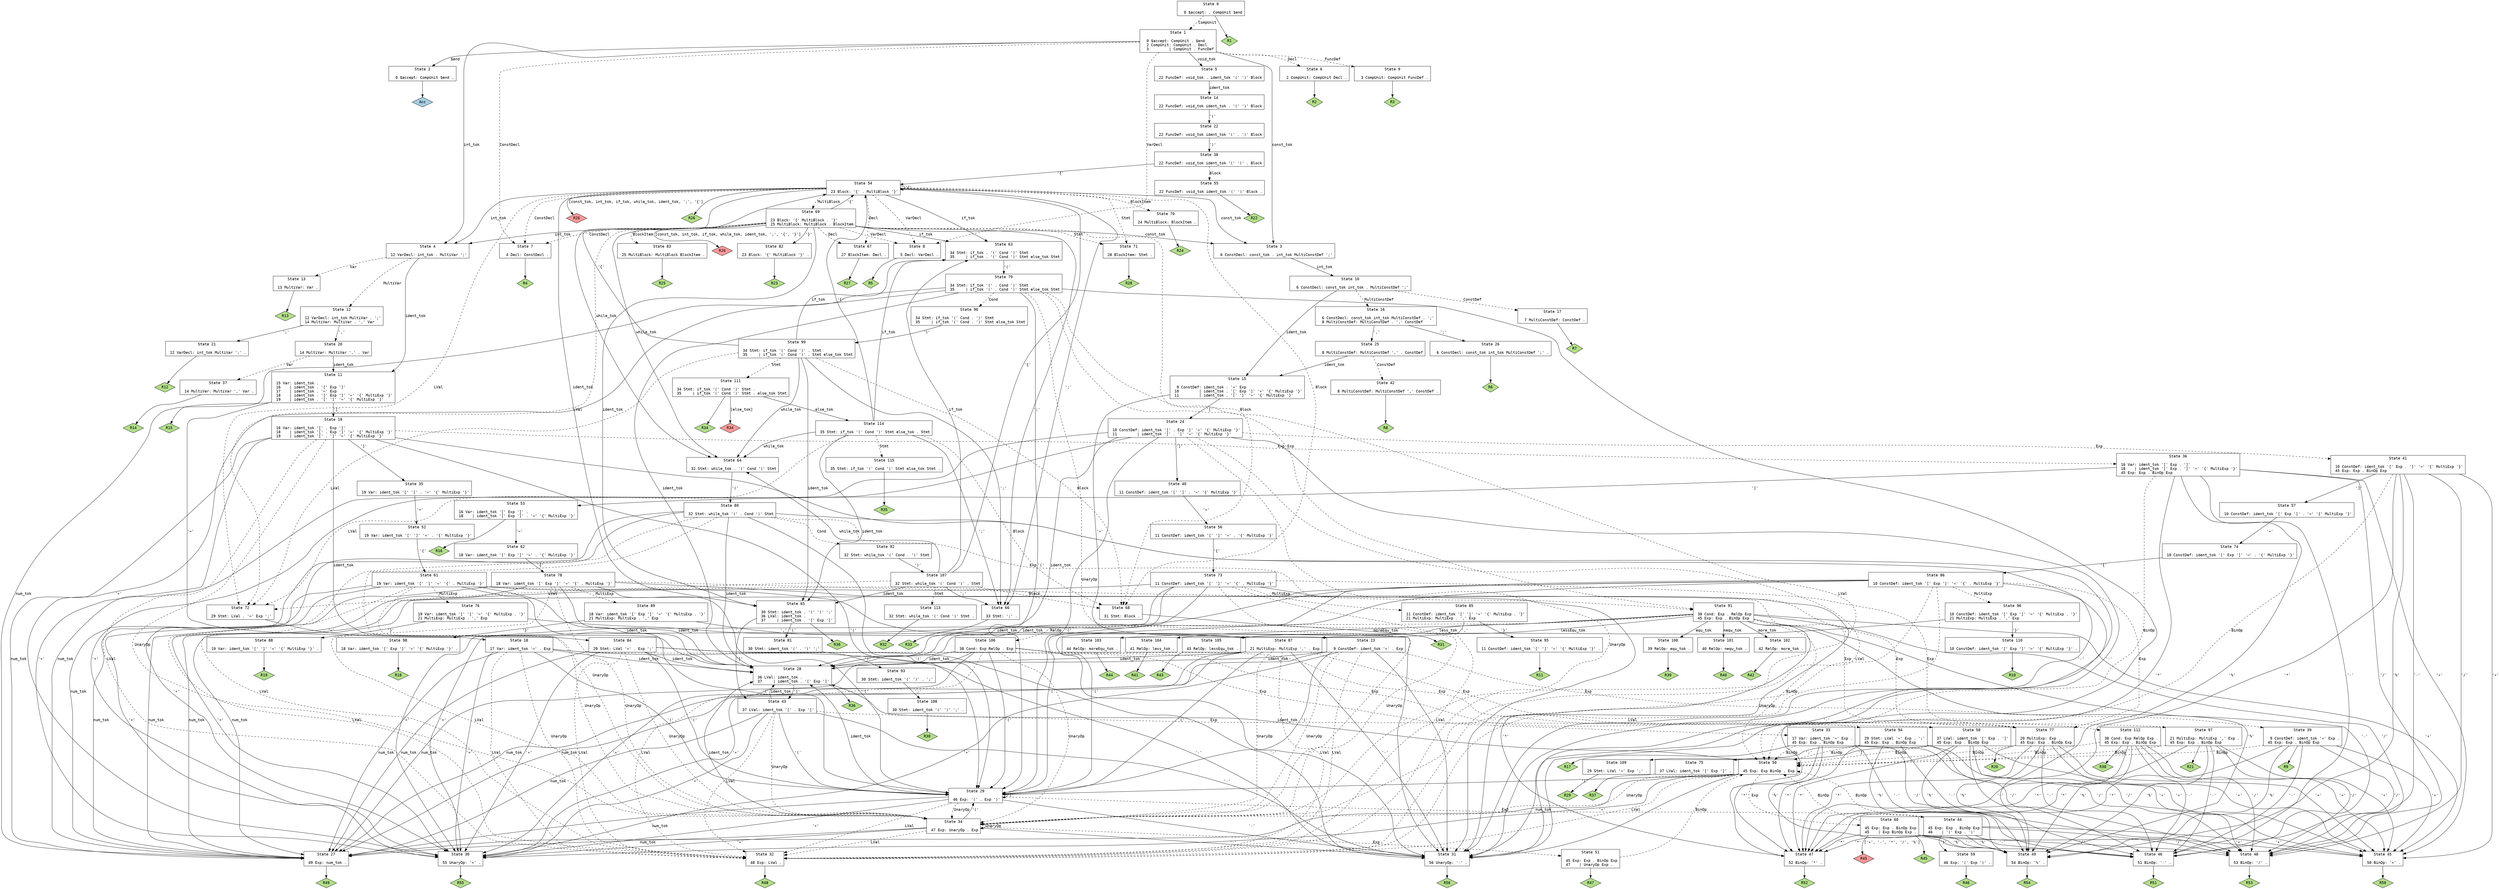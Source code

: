 // Generated by GNU Bison 3.0.2.
// Report bugs to <bug-bison@gnu.org>.
// Home page: <http://www.gnu.org/software/bison/>.

digraph "config/parser.y"
{
  node [fontname = courier, shape = box, colorscheme = paired6]
  edge [fontname = courier]

  0 [label="State 0\n\l  0 $accept: . CompUnit $end\l"]
  0 -> 1 [style=dashed label="CompUnit"]
  0 -> "0R1" [style=solid]
 "0R1" [label="R1", fillcolor=3, shape=diamond, style=filled]
  1 [label="State 1\n\l  0 $accept: CompUnit . $end\l  2 CompUnit: CompUnit . Decl\l  3         | CompUnit . FuncDef\l"]
  1 -> 2 [style=solid label="$end"]
  1 -> 3 [style=solid label="const_tok"]
  1 -> 4 [style=solid label="int_tok"]
  1 -> 5 [style=solid label="void_tok"]
  1 -> 6 [style=dashed label="Decl"]
  1 -> 7 [style=dashed label="ConstDecl"]
  1 -> 8 [style=dashed label="VarDecl"]
  1 -> 9 [style=dashed label="FuncDef"]
  2 [label="State 2\n\l  0 $accept: CompUnit $end .\l"]
  2 -> "2R0" [style=solid]
 "2R0" [label="Acc", fillcolor=1, shape=diamond, style=filled]
  3 [label="State 3\n\l  6 ConstDecl: const_tok . int_tok MultiConstDef ';'\l"]
  3 -> 10 [style=solid label="int_tok"]
  4 [label="State 4\n\l 12 VarDecl: int_tok . MultiVar ';'\l"]
  4 -> 11 [style=solid label="ident_tok"]
  4 -> 12 [style=dashed label="MultiVar"]
  4 -> 13 [style=dashed label="Var"]
  5 [label="State 5\n\l 22 FuncDef: void_tok . ident_tok '(' ')' Block\l"]
  5 -> 14 [style=solid label="ident_tok"]
  6 [label="State 6\n\l  2 CompUnit: CompUnit Decl .\l"]
  6 -> "6R2" [style=solid]
 "6R2" [label="R2", fillcolor=3, shape=diamond, style=filled]
  7 [label="State 7\n\l  4 Decl: ConstDecl .\l"]
  7 -> "7R4" [style=solid]
 "7R4" [label="R4", fillcolor=3, shape=diamond, style=filled]
  8 [label="State 8\n\l  5 Decl: VarDecl .\l"]
  8 -> "8R5" [style=solid]
 "8R5" [label="R5", fillcolor=3, shape=diamond, style=filled]
  9 [label="State 9\n\l  3 CompUnit: CompUnit FuncDef .\l"]
  9 -> "9R3" [style=solid]
 "9R3" [label="R3", fillcolor=3, shape=diamond, style=filled]
  10 [label="State 10\n\l  6 ConstDecl: const_tok int_tok . MultiConstDef ';'\l"]
  10 -> 15 [style=solid label="ident_tok"]
  10 -> 16 [style=dashed label="MultiConstDef"]
  10 -> 17 [style=dashed label="ConstDef"]
  11 [label="State 11\n\l 15 Var: ident_tok .\l 16    | ident_tok . '[' Exp ']'\l 17    | ident_tok . '=' Exp\l 18    | ident_tok . '[' Exp ']' '=' '{' MultiExp '}'\l 19    | ident_tok . '[' ']' '=' '{' MultiExp '}'\l"]
  11 -> 18 [style=solid label="'='"]
  11 -> 19 [style=solid label="'['"]
  11 -> "11R15" [style=solid]
 "11R15" [label="R15", fillcolor=3, shape=diamond, style=filled]
  12 [label="State 12\n\l 12 VarDecl: int_tok MultiVar . ';'\l 14 MultiVar: MultiVar . ',' Var\l"]
  12 -> 20 [style=solid label="','"]
  12 -> 21 [style=solid label="';'"]
  13 [label="State 13\n\l 13 MultiVar: Var .\l"]
  13 -> "13R13" [style=solid]
 "13R13" [label="R13", fillcolor=3, shape=diamond, style=filled]
  14 [label="State 14\n\l 22 FuncDef: void_tok ident_tok . '(' ')' Block\l"]
  14 -> 22 [style=solid label="'('"]
  15 [label="State 15\n\l  9 ConstDef: ident_tok . '=' Exp\l 10         | ident_tok . '[' Exp ']' '=' '{' MultiExp '}'\l 11         | ident_tok . '[' ']' '=' '{' MultiExp '}'\l"]
  15 -> 23 [style=solid label="'='"]
  15 -> 24 [style=solid label="'['"]
  16 [label="State 16\n\l  6 ConstDecl: const_tok int_tok MultiConstDef . ';'\l  8 MultiConstDef: MultiConstDef . ',' ConstDef\l"]
  16 -> 25 [style=solid label="','"]
  16 -> 26 [style=solid label="';'"]
  17 [label="State 17\n\l  7 MultiConstDef: ConstDef .\l"]
  17 -> "17R7" [style=solid]
 "17R7" [label="R7", fillcolor=3, shape=diamond, style=filled]
  18 [label="State 18\n\l 17 Var: ident_tok '=' . Exp\l"]
  18 -> 27 [style=solid label="num_tok"]
  18 -> 28 [style=solid label="ident_tok"]
  18 -> 29 [style=solid label="'('"]
  18 -> 30 [style=solid label="'+'"]
  18 -> 31 [style=solid label="'-'"]
  18 -> 32 [style=dashed label="LVal"]
  18 -> 33 [style=dashed label="Exp"]
  18 -> 34 [style=dashed label="UnaryOp"]
  19 [label="State 19\n\l 16 Var: ident_tok '[' . Exp ']'\l 18    | ident_tok '[' . Exp ']' '=' '{' MultiExp '}'\l 19    | ident_tok '[' . ']' '=' '{' MultiExp '}'\l"]
  19 -> 27 [style=solid label="num_tok"]
  19 -> 28 [style=solid label="ident_tok"]
  19 -> 35 [style=solid label="']'"]
  19 -> 29 [style=solid label="'('"]
  19 -> 30 [style=solid label="'+'"]
  19 -> 31 [style=solid label="'-'"]
  19 -> 32 [style=dashed label="LVal"]
  19 -> 36 [style=dashed label="Exp"]
  19 -> 34 [style=dashed label="UnaryOp"]
  20 [label="State 20\n\l 14 MultiVar: MultiVar ',' . Var\l"]
  20 -> 11 [style=solid label="ident_tok"]
  20 -> 37 [style=dashed label="Var"]
  21 [label="State 21\n\l 12 VarDecl: int_tok MultiVar ';' .\l"]
  21 -> "21R12" [style=solid]
 "21R12" [label="R12", fillcolor=3, shape=diamond, style=filled]
  22 [label="State 22\n\l 22 FuncDef: void_tok ident_tok '(' . ')' Block\l"]
  22 -> 38 [style=solid label="')'"]
  23 [label="State 23\n\l  9 ConstDef: ident_tok '=' . Exp\l"]
  23 -> 27 [style=solid label="num_tok"]
  23 -> 28 [style=solid label="ident_tok"]
  23 -> 29 [style=solid label="'('"]
  23 -> 30 [style=solid label="'+'"]
  23 -> 31 [style=solid label="'-'"]
  23 -> 32 [style=dashed label="LVal"]
  23 -> 39 [style=dashed label="Exp"]
  23 -> 34 [style=dashed label="UnaryOp"]
  24 [label="State 24\n\l 10 ConstDef: ident_tok '[' . Exp ']' '=' '{' MultiExp '}'\l 11         | ident_tok '[' . ']' '=' '{' MultiExp '}'\l"]
  24 -> 27 [style=solid label="num_tok"]
  24 -> 28 [style=solid label="ident_tok"]
  24 -> 40 [style=solid label="']'"]
  24 -> 29 [style=solid label="'('"]
  24 -> 30 [style=solid label="'+'"]
  24 -> 31 [style=solid label="'-'"]
  24 -> 32 [style=dashed label="LVal"]
  24 -> 41 [style=dashed label="Exp"]
  24 -> 34 [style=dashed label="UnaryOp"]
  25 [label="State 25\n\l  8 MultiConstDef: MultiConstDef ',' . ConstDef\l"]
  25 -> 15 [style=solid label="ident_tok"]
  25 -> 42 [style=dashed label="ConstDef"]
  26 [label="State 26\n\l  6 ConstDecl: const_tok int_tok MultiConstDef ';' .\l"]
  26 -> "26R6" [style=solid]
 "26R6" [label="R6", fillcolor=3, shape=diamond, style=filled]
  27 [label="State 27\n\l 49 Exp: num_tok .\l"]
  27 -> "27R49" [style=solid]
 "27R49" [label="R49", fillcolor=3, shape=diamond, style=filled]
  28 [label="State 28\n\l 36 LVal: ident_tok .\l 37     | ident_tok . '[' Exp ']'\l"]
  28 -> 43 [style=solid label="'['"]
  28 -> "28R36" [style=solid]
 "28R36" [label="R36", fillcolor=3, shape=diamond, style=filled]
  29 [label="State 29\n\l 46 Exp: '(' . Exp ')'\l"]
  29 -> 27 [style=solid label="num_tok"]
  29 -> 28 [style=solid label="ident_tok"]
  29 -> 29 [style=solid label="'('"]
  29 -> 30 [style=solid label="'+'"]
  29 -> 31 [style=solid label="'-'"]
  29 -> 32 [style=dashed label="LVal"]
  29 -> 44 [style=dashed label="Exp"]
  29 -> 34 [style=dashed label="UnaryOp"]
  30 [label="State 30\n\l 55 UnaryOp: '+' .\l"]
  30 -> "30R55" [style=solid]
 "30R55" [label="R55", fillcolor=3, shape=diamond, style=filled]
  31 [label="State 31\n\l 56 UnaryOp: '-' .\l"]
  31 -> "31R56" [style=solid]
 "31R56" [label="R56", fillcolor=3, shape=diamond, style=filled]
  32 [label="State 32\n\l 48 Exp: LVal .\l"]
  32 -> "32R48" [style=solid]
 "32R48" [label="R48", fillcolor=3, shape=diamond, style=filled]
  33 [label="State 33\n\l 17 Var: ident_tok '=' Exp .\l 45 Exp: Exp . BinOp Exp\l"]
  33 -> 45 [style=solid label="'+'"]
  33 -> 46 [style=solid label="'-'"]
  33 -> 47 [style=solid label="'*'"]
  33 -> 48 [style=solid label="'/'"]
  33 -> 49 [style=solid label="'%'"]
  33 -> 50 [style=dashed label="BinOp"]
  33 -> "33R17" [style=solid]
 "33R17" [label="R17", fillcolor=3, shape=diamond, style=filled]
  34 [label="State 34\n\l 47 Exp: UnaryOp . Exp\l"]
  34 -> 27 [style=solid label="num_tok"]
  34 -> 28 [style=solid label="ident_tok"]
  34 -> 29 [style=solid label="'('"]
  34 -> 30 [style=solid label="'+'"]
  34 -> 31 [style=solid label="'-'"]
  34 -> 32 [style=dashed label="LVal"]
  34 -> 51 [style=dashed label="Exp"]
  34 -> 34 [style=dashed label="UnaryOp"]
  35 [label="State 35\n\l 19 Var: ident_tok '[' ']' . '=' '{' MultiExp '}'\l"]
  35 -> 52 [style=solid label="'='"]
  36 [label="State 36\n\l 16 Var: ident_tok '[' Exp . ']'\l 18    | ident_tok '[' Exp . ']' '=' '{' MultiExp '}'\l 45 Exp: Exp . BinOp Exp\l"]
  36 -> 53 [style=solid label="']'"]
  36 -> 45 [style=solid label="'+'"]
  36 -> 46 [style=solid label="'-'"]
  36 -> 47 [style=solid label="'*'"]
  36 -> 48 [style=solid label="'/'"]
  36 -> 49 [style=solid label="'%'"]
  36 -> 50 [style=dashed label="BinOp"]
  37 [label="State 37\n\l 14 MultiVar: MultiVar ',' Var .\l"]
  37 -> "37R14" [style=solid]
 "37R14" [label="R14", fillcolor=3, shape=diamond, style=filled]
  38 [label="State 38\n\l 22 FuncDef: void_tok ident_tok '(' ')' . Block\l"]
  38 -> 54 [style=solid label="'{'"]
  38 -> 55 [style=dashed label="Block"]
  39 [label="State 39\n\l  9 ConstDef: ident_tok '=' Exp .\l 45 Exp: Exp . BinOp Exp\l"]
  39 -> 45 [style=solid label="'+'"]
  39 -> 46 [style=solid label="'-'"]
  39 -> 47 [style=solid label="'*'"]
  39 -> 48 [style=solid label="'/'"]
  39 -> 49 [style=solid label="'%'"]
  39 -> 50 [style=dashed label="BinOp"]
  39 -> "39R9" [style=solid]
 "39R9" [label="R9", fillcolor=3, shape=diamond, style=filled]
  40 [label="State 40\n\l 11 ConstDef: ident_tok '[' ']' . '=' '{' MultiExp '}'\l"]
  40 -> 56 [style=solid label="'='"]
  41 [label="State 41\n\l 10 ConstDef: ident_tok '[' Exp . ']' '=' '{' MultiExp '}'\l 45 Exp: Exp . BinOp Exp\l"]
  41 -> 57 [style=solid label="']'"]
  41 -> 45 [style=solid label="'+'"]
  41 -> 46 [style=solid label="'-'"]
  41 -> 47 [style=solid label="'*'"]
  41 -> 48 [style=solid label="'/'"]
  41 -> 49 [style=solid label="'%'"]
  41 -> 50 [style=dashed label="BinOp"]
  42 [label="State 42\n\l  8 MultiConstDef: MultiConstDef ',' ConstDef .\l"]
  42 -> "42R8" [style=solid]
 "42R8" [label="R8", fillcolor=3, shape=diamond, style=filled]
  43 [label="State 43\n\l 37 LVal: ident_tok '[' . Exp ']'\l"]
  43 -> 27 [style=solid label="num_tok"]
  43 -> 28 [style=solid label="ident_tok"]
  43 -> 29 [style=solid label="'('"]
  43 -> 30 [style=solid label="'+'"]
  43 -> 31 [style=solid label="'-'"]
  43 -> 32 [style=dashed label="LVal"]
  43 -> 58 [style=dashed label="Exp"]
  43 -> 34 [style=dashed label="UnaryOp"]
  44 [label="State 44\n\l 45 Exp: Exp . BinOp Exp\l 46    | '(' Exp . ')'\l"]
  44 -> 59 [style=solid label="')'"]
  44 -> 45 [style=solid label="'+'"]
  44 -> 46 [style=solid label="'-'"]
  44 -> 47 [style=solid label="'*'"]
  44 -> 48 [style=solid label="'/'"]
  44 -> 49 [style=solid label="'%'"]
  44 -> 50 [style=dashed label="BinOp"]
  45 [label="State 45\n\l 50 BinOp: '+' .\l"]
  45 -> "45R50" [style=solid]
 "45R50" [label="R50", fillcolor=3, shape=diamond, style=filled]
  46 [label="State 46\n\l 51 BinOp: '-' .\l"]
  46 -> "46R51" [style=solid]
 "46R51" [label="R51", fillcolor=3, shape=diamond, style=filled]
  47 [label="State 47\n\l 52 BinOp: '*' .\l"]
  47 -> "47R52" [style=solid]
 "47R52" [label="R52", fillcolor=3, shape=diamond, style=filled]
  48 [label="State 48\n\l 53 BinOp: '/' .\l"]
  48 -> "48R53" [style=solid]
 "48R53" [label="R53", fillcolor=3, shape=diamond, style=filled]
  49 [label="State 49\n\l 54 BinOp: '%' .\l"]
  49 -> "49R54" [style=solid]
 "49R54" [label="R54", fillcolor=3, shape=diamond, style=filled]
  50 [label="State 50\n\l 45 Exp: Exp BinOp . Exp\l"]
  50 -> 27 [style=solid label="num_tok"]
  50 -> 28 [style=solid label="ident_tok"]
  50 -> 29 [style=solid label="'('"]
  50 -> 30 [style=solid label="'+'"]
  50 -> 31 [style=solid label="'-'"]
  50 -> 32 [style=dashed label="LVal"]
  50 -> 60 [style=dashed label="Exp"]
  50 -> 34 [style=dashed label="UnaryOp"]
  51 [label="State 51\n\l 45 Exp: Exp . BinOp Exp\l 47    | UnaryOp Exp .\l"]
  51 -> 50 [style=dashed label="BinOp"]
  51 -> "51R47" [style=solid]
 "51R47" [label="R47", fillcolor=3, shape=diamond, style=filled]
  52 [label="State 52\n\l 19 Var: ident_tok '[' ']' '=' . '{' MultiExp '}'\l"]
  52 -> 61 [style=solid label="'{'"]
  53 [label="State 53\n\l 16 Var: ident_tok '[' Exp ']' .\l 18    | ident_tok '[' Exp ']' . '=' '{' MultiExp '}'\l"]
  53 -> 62 [style=solid label="'='"]
  53 -> "53R16" [style=solid]
 "53R16" [label="R16", fillcolor=3, shape=diamond, style=filled]
  54 [label="State 54\n\l 23 Block: '{' . MultiBlock '}'\l"]
  54 -> 3 [style=solid label="const_tok"]
  54 -> 4 [style=solid label="int_tok"]
  54 -> 63 [style=solid label="if_tok"]
  54 -> 64 [style=solid label="while_tok"]
  54 -> 65 [style=solid label="ident_tok"]
  54 -> 66 [style=solid label="';'"]
  54 -> 54 [style=solid label="'{'"]
  54 -> 67 [style=dashed label="Decl"]
  54 -> 7 [style=dashed label="ConstDecl"]
  54 -> 8 [style=dashed label="VarDecl"]
  54 -> 68 [style=dashed label="Block"]
  54 -> 69 [style=dashed label="MultiBlock"]
  54 -> 70 [style=dashed label="BlockItem"]
  54 -> 71 [style=dashed label="Stmt"]
  54 -> 72 [style=dashed label="LVal"]
  54 -> "54R26d" [label="[const_tok, int_tok, if_tok, while_tok, ident_tok, ';', '{']", style=solid]
 "54R26d" [label="R26", fillcolor=5, shape=diamond, style=filled]
  54 -> "54R26" [style=solid]
 "54R26" [label="R26", fillcolor=3, shape=diamond, style=filled]
  55 [label="State 55\n\l 22 FuncDef: void_tok ident_tok '(' ')' Block .\l"]
  55 -> "55R22" [style=solid]
 "55R22" [label="R22", fillcolor=3, shape=diamond, style=filled]
  56 [label="State 56\n\l 11 ConstDef: ident_tok '[' ']' '=' . '{' MultiExp '}'\l"]
  56 -> 73 [style=solid label="'{'"]
  57 [label="State 57\n\l 10 ConstDef: ident_tok '[' Exp ']' . '=' '{' MultiExp '}'\l"]
  57 -> 74 [style=solid label="'='"]
  58 [label="State 58\n\l 37 LVal: ident_tok '[' Exp . ']'\l 45 Exp: Exp . BinOp Exp\l"]
  58 -> 75 [style=solid label="']'"]
  58 -> 45 [style=solid label="'+'"]
  58 -> 46 [style=solid label="'-'"]
  58 -> 47 [style=solid label="'*'"]
  58 -> 48 [style=solid label="'/'"]
  58 -> 49 [style=solid label="'%'"]
  58 -> 50 [style=dashed label="BinOp"]
  59 [label="State 59\n\l 46 Exp: '(' Exp ')' .\l"]
  59 -> "59R46" [style=solid]
 "59R46" [label="R46", fillcolor=3, shape=diamond, style=filled]
  60 [label="State 60\n\l 45 Exp: Exp . BinOp Exp\l 45    | Exp BinOp Exp .\l"]
  60 -> 45 [style=solid label="'+'"]
  60 -> 46 [style=solid label="'-'"]
  60 -> 47 [style=solid label="'*'"]
  60 -> 48 [style=solid label="'/'"]
  60 -> 49 [style=solid label="'%'"]
  60 -> 50 [style=dashed label="BinOp"]
  60 -> "60R45d" [label="['+', '-', '*', '/', '%']", style=solid]
 "60R45d" [label="R45", fillcolor=5, shape=diamond, style=filled]
  60 -> "60R45" [style=solid]
 "60R45" [label="R45", fillcolor=3, shape=diamond, style=filled]
  61 [label="State 61\n\l 19 Var: ident_tok '[' ']' '=' '{' . MultiExp '}'\l"]
  61 -> 27 [style=solid label="num_tok"]
  61 -> 28 [style=solid label="ident_tok"]
  61 -> 29 [style=solid label="'('"]
  61 -> 30 [style=solid label="'+'"]
  61 -> 31 [style=solid label="'-'"]
  61 -> 76 [style=dashed label="MultiExp"]
  61 -> 32 [style=dashed label="LVal"]
  61 -> 77 [style=dashed label="Exp"]
  61 -> 34 [style=dashed label="UnaryOp"]
  62 [label="State 62\n\l 18 Var: ident_tok '[' Exp ']' '=' . '{' MultiExp '}'\l"]
  62 -> 78 [style=solid label="'{'"]
  63 [label="State 63\n\l 34 Stmt: if_tok . '(' Cond ')' Stmt\l 35     | if_tok . '(' Cond ')' Stmt else_tok Stmt\l"]
  63 -> 79 [style=solid label="'('"]
  64 [label="State 64\n\l 32 Stmt: while_tok . '(' Cond ')' Stmt\l"]
  64 -> 80 [style=solid label="'('"]
  65 [label="State 65\n\l 30 Stmt: ident_tok . '(' ')' ';'\l 36 LVal: ident_tok .\l 37     | ident_tok . '[' Exp ']'\l"]
  65 -> 43 [style=solid label="'['"]
  65 -> 81 [style=solid label="'('"]
  65 -> "65R36" [style=solid]
 "65R36" [label="R36", fillcolor=3, shape=diamond, style=filled]
  66 [label="State 66\n\l 33 Stmt: ';' .\l"]
  66 -> "66R33" [style=solid]
 "66R33" [label="R33", fillcolor=3, shape=diamond, style=filled]
  67 [label="State 67\n\l 27 BlockItem: Decl .\l"]
  67 -> "67R27" [style=solid]
 "67R27" [label="R27", fillcolor=3, shape=diamond, style=filled]
  68 [label="State 68\n\l 31 Stmt: Block .\l"]
  68 -> "68R31" [style=solid]
 "68R31" [label="R31", fillcolor=3, shape=diamond, style=filled]
  69 [label="State 69\n\l 23 Block: '{' MultiBlock . '}'\l 25 MultiBlock: MultiBlock . BlockItem\l"]
  69 -> 3 [style=solid label="const_tok"]
  69 -> 4 [style=solid label="int_tok"]
  69 -> 63 [style=solid label="if_tok"]
  69 -> 64 [style=solid label="while_tok"]
  69 -> 65 [style=solid label="ident_tok"]
  69 -> 66 [style=solid label="';'"]
  69 -> 54 [style=solid label="'{'"]
  69 -> 82 [style=solid label="'}'"]
  69 -> 67 [style=dashed label="Decl"]
  69 -> 7 [style=dashed label="ConstDecl"]
  69 -> 8 [style=dashed label="VarDecl"]
  69 -> 68 [style=dashed label="Block"]
  69 -> 83 [style=dashed label="BlockItem"]
  69 -> 71 [style=dashed label="Stmt"]
  69 -> 72 [style=dashed label="LVal"]
  69 -> "69R26d" [label="[const_tok, int_tok, if_tok, while_tok, ident_tok, ';', '{', '}']", style=solid]
 "69R26d" [label="R26", fillcolor=5, shape=diamond, style=filled]
  70 [label="State 70\n\l 24 MultiBlock: BlockItem .\l"]
  70 -> "70R24" [style=solid]
 "70R24" [label="R24", fillcolor=3, shape=diamond, style=filled]
  71 [label="State 71\n\l 28 BlockItem: Stmt .\l"]
  71 -> "71R28" [style=solid]
 "71R28" [label="R28", fillcolor=3, shape=diamond, style=filled]
  72 [label="State 72\n\l 29 Stmt: LVal . '=' Exp ';'\l"]
  72 -> 84 [style=solid label="'='"]
  73 [label="State 73\n\l 11 ConstDef: ident_tok '[' ']' '=' '{' . MultiExp '}'\l"]
  73 -> 27 [style=solid label="num_tok"]
  73 -> 28 [style=solid label="ident_tok"]
  73 -> 29 [style=solid label="'('"]
  73 -> 30 [style=solid label="'+'"]
  73 -> 31 [style=solid label="'-'"]
  73 -> 85 [style=dashed label="MultiExp"]
  73 -> 32 [style=dashed label="LVal"]
  73 -> 77 [style=dashed label="Exp"]
  73 -> 34 [style=dashed label="UnaryOp"]
  74 [label="State 74\n\l 10 ConstDef: ident_tok '[' Exp ']' '=' . '{' MultiExp '}'\l"]
  74 -> 86 [style=solid label="'{'"]
  75 [label="State 75\n\l 37 LVal: ident_tok '[' Exp ']' .\l"]
  75 -> "75R37" [style=solid]
 "75R37" [label="R37", fillcolor=3, shape=diamond, style=filled]
  76 [label="State 76\n\l 19 Var: ident_tok '[' ']' '=' '{' MultiExp . '}'\l 21 MultiExp: MultiExp . ',' Exp\l"]
  76 -> 87 [style=solid label="','"]
  76 -> 88 [style=solid label="'}'"]
  77 [label="State 77\n\l 20 MultiExp: Exp .\l 45 Exp: Exp . BinOp Exp\l"]
  77 -> 45 [style=solid label="'+'"]
  77 -> 46 [style=solid label="'-'"]
  77 -> 47 [style=solid label="'*'"]
  77 -> 48 [style=solid label="'/'"]
  77 -> 49 [style=solid label="'%'"]
  77 -> 50 [style=dashed label="BinOp"]
  77 -> "77R20" [style=solid]
 "77R20" [label="R20", fillcolor=3, shape=diamond, style=filled]
  78 [label="State 78\n\l 18 Var: ident_tok '[' Exp ']' '=' '{' . MultiExp '}'\l"]
  78 -> 27 [style=solid label="num_tok"]
  78 -> 28 [style=solid label="ident_tok"]
  78 -> 29 [style=solid label="'('"]
  78 -> 30 [style=solid label="'+'"]
  78 -> 31 [style=solid label="'-'"]
  78 -> 89 [style=dashed label="MultiExp"]
  78 -> 32 [style=dashed label="LVal"]
  78 -> 77 [style=dashed label="Exp"]
  78 -> 34 [style=dashed label="UnaryOp"]
  79 [label="State 79\n\l 34 Stmt: if_tok '(' . Cond ')' Stmt\l 35     | if_tok '(' . Cond ')' Stmt else_tok Stmt\l"]
  79 -> 27 [style=solid label="num_tok"]
  79 -> 28 [style=solid label="ident_tok"]
  79 -> 29 [style=solid label="'('"]
  79 -> 30 [style=solid label="'+'"]
  79 -> 31 [style=solid label="'-'"]
  79 -> 32 [style=dashed label="LVal"]
  79 -> 90 [style=dashed label="Cond"]
  79 -> 91 [style=dashed label="Exp"]
  79 -> 34 [style=dashed label="UnaryOp"]
  80 [label="State 80\n\l 32 Stmt: while_tok '(' . Cond ')' Stmt\l"]
  80 -> 27 [style=solid label="num_tok"]
  80 -> 28 [style=solid label="ident_tok"]
  80 -> 29 [style=solid label="'('"]
  80 -> 30 [style=solid label="'+'"]
  80 -> 31 [style=solid label="'-'"]
  80 -> 32 [style=dashed label="LVal"]
  80 -> 92 [style=dashed label="Cond"]
  80 -> 91 [style=dashed label="Exp"]
  80 -> 34 [style=dashed label="UnaryOp"]
  81 [label="State 81\n\l 30 Stmt: ident_tok '(' . ')' ';'\l"]
  81 -> 93 [style=solid label="')'"]
  82 [label="State 82\n\l 23 Block: '{' MultiBlock '}' .\l"]
  82 -> "82R23" [style=solid]
 "82R23" [label="R23", fillcolor=3, shape=diamond, style=filled]
  83 [label="State 83\n\l 25 MultiBlock: MultiBlock BlockItem .\l"]
  83 -> "83R25" [style=solid]
 "83R25" [label="R25", fillcolor=3, shape=diamond, style=filled]
  84 [label="State 84\n\l 29 Stmt: LVal '=' . Exp ';'\l"]
  84 -> 27 [style=solid label="num_tok"]
  84 -> 28 [style=solid label="ident_tok"]
  84 -> 29 [style=solid label="'('"]
  84 -> 30 [style=solid label="'+'"]
  84 -> 31 [style=solid label="'-'"]
  84 -> 32 [style=dashed label="LVal"]
  84 -> 94 [style=dashed label="Exp"]
  84 -> 34 [style=dashed label="UnaryOp"]
  85 [label="State 85\n\l 11 ConstDef: ident_tok '[' ']' '=' '{' MultiExp . '}'\l 21 MultiExp: MultiExp . ',' Exp\l"]
  85 -> 87 [style=solid label="','"]
  85 -> 95 [style=solid label="'}'"]
  86 [label="State 86\n\l 10 ConstDef: ident_tok '[' Exp ']' '=' '{' . MultiExp '}'\l"]
  86 -> 27 [style=solid label="num_tok"]
  86 -> 28 [style=solid label="ident_tok"]
  86 -> 29 [style=solid label="'('"]
  86 -> 30 [style=solid label="'+'"]
  86 -> 31 [style=solid label="'-'"]
  86 -> 96 [style=dashed label="MultiExp"]
  86 -> 32 [style=dashed label="LVal"]
  86 -> 77 [style=dashed label="Exp"]
  86 -> 34 [style=dashed label="UnaryOp"]
  87 [label="State 87\n\l 21 MultiExp: MultiExp ',' . Exp\l"]
  87 -> 27 [style=solid label="num_tok"]
  87 -> 28 [style=solid label="ident_tok"]
  87 -> 29 [style=solid label="'('"]
  87 -> 30 [style=solid label="'+'"]
  87 -> 31 [style=solid label="'-'"]
  87 -> 32 [style=dashed label="LVal"]
  87 -> 97 [style=dashed label="Exp"]
  87 -> 34 [style=dashed label="UnaryOp"]
  88 [label="State 88\n\l 19 Var: ident_tok '[' ']' '=' '{' MultiExp '}' .\l"]
  88 -> "88R19" [style=solid]
 "88R19" [label="R19", fillcolor=3, shape=diamond, style=filled]
  89 [label="State 89\n\l 18 Var: ident_tok '[' Exp ']' '=' '{' MultiExp . '}'\l 21 MultiExp: MultiExp . ',' Exp\l"]
  89 -> 87 [style=solid label="','"]
  89 -> 98 [style=solid label="'}'"]
  90 [label="State 90\n\l 34 Stmt: if_tok '(' Cond . ')' Stmt\l 35     | if_tok '(' Cond . ')' Stmt else_tok Stmt\l"]
  90 -> 99 [style=solid label="')'"]
  91 [label="State 91\n\l 38 Cond: Exp . RelOp Exp\l 45 Exp: Exp . BinOp Exp\l"]
  91 -> 100 [style=solid label="equ_tok"]
  91 -> 101 [style=solid label="nequ_tok"]
  91 -> 102 [style=solid label="more_tok"]
  91 -> 103 [style=solid label="moreEqu_tok"]
  91 -> 104 [style=solid label="less_tok"]
  91 -> 105 [style=solid label="lessEqu_tok"]
  91 -> 45 [style=solid label="'+'"]
  91 -> 46 [style=solid label="'-'"]
  91 -> 47 [style=solid label="'*'"]
  91 -> 48 [style=solid label="'/'"]
  91 -> 49 [style=solid label="'%'"]
  91 -> 106 [style=dashed label="RelOp"]
  91 -> 50 [style=dashed label="BinOp"]
  92 [label="State 92\n\l 32 Stmt: while_tok '(' Cond . ')' Stmt\l"]
  92 -> 107 [style=solid label="')'"]
  93 [label="State 93\n\l 30 Stmt: ident_tok '(' ')' . ';'\l"]
  93 -> 108 [style=solid label="';'"]
  94 [label="State 94\n\l 29 Stmt: LVal '=' Exp . ';'\l 45 Exp: Exp . BinOp Exp\l"]
  94 -> 109 [style=solid label="';'"]
  94 -> 45 [style=solid label="'+'"]
  94 -> 46 [style=solid label="'-'"]
  94 -> 47 [style=solid label="'*'"]
  94 -> 48 [style=solid label="'/'"]
  94 -> 49 [style=solid label="'%'"]
  94 -> 50 [style=dashed label="BinOp"]
  95 [label="State 95\n\l 11 ConstDef: ident_tok '[' ']' '=' '{' MultiExp '}' .\l"]
  95 -> "95R11" [style=solid]
 "95R11" [label="R11", fillcolor=3, shape=diamond, style=filled]
  96 [label="State 96\n\l 10 ConstDef: ident_tok '[' Exp ']' '=' '{' MultiExp . '}'\l 21 MultiExp: MultiExp . ',' Exp\l"]
  96 -> 87 [style=solid label="','"]
  96 -> 110 [style=solid label="'}'"]
  97 [label="State 97\n\l 21 MultiExp: MultiExp ',' Exp .\l 45 Exp: Exp . BinOp Exp\l"]
  97 -> 45 [style=solid label="'+'"]
  97 -> 46 [style=solid label="'-'"]
  97 -> 47 [style=solid label="'*'"]
  97 -> 48 [style=solid label="'/'"]
  97 -> 49 [style=solid label="'%'"]
  97 -> 50 [style=dashed label="BinOp"]
  97 -> "97R21" [style=solid]
 "97R21" [label="R21", fillcolor=3, shape=diamond, style=filled]
  98 [label="State 98\n\l 18 Var: ident_tok '[' Exp ']' '=' '{' MultiExp '}' .\l"]
  98 -> "98R18" [style=solid]
 "98R18" [label="R18", fillcolor=3, shape=diamond, style=filled]
  99 [label="State 99\n\l 34 Stmt: if_tok '(' Cond ')' . Stmt\l 35     | if_tok '(' Cond ')' . Stmt else_tok Stmt\l"]
  99 -> 63 [style=solid label="if_tok"]
  99 -> 64 [style=solid label="while_tok"]
  99 -> 65 [style=solid label="ident_tok"]
  99 -> 66 [style=solid label="';'"]
  99 -> 54 [style=solid label="'{'"]
  99 -> 68 [style=dashed label="Block"]
  99 -> 111 [style=dashed label="Stmt"]
  99 -> 72 [style=dashed label="LVal"]
  100 [label="State 100\n\l 39 RelOp: equ_tok .\l"]
  100 -> "100R39" [style=solid]
 "100R39" [label="R39", fillcolor=3, shape=diamond, style=filled]
  101 [label="State 101\n\l 40 RelOp: nequ_tok .\l"]
  101 -> "101R40" [style=solid]
 "101R40" [label="R40", fillcolor=3, shape=diamond, style=filled]
  102 [label="State 102\n\l 42 RelOp: more_tok .\l"]
  102 -> "102R42" [style=solid]
 "102R42" [label="R42", fillcolor=3, shape=diamond, style=filled]
  103 [label="State 103\n\l 44 RelOp: moreEqu_tok .\l"]
  103 -> "103R44" [style=solid]
 "103R44" [label="R44", fillcolor=3, shape=diamond, style=filled]
  104 [label="State 104\n\l 41 RelOp: less_tok .\l"]
  104 -> "104R41" [style=solid]
 "104R41" [label="R41", fillcolor=3, shape=diamond, style=filled]
  105 [label="State 105\n\l 43 RelOp: lessEqu_tok .\l"]
  105 -> "105R43" [style=solid]
 "105R43" [label="R43", fillcolor=3, shape=diamond, style=filled]
  106 [label="State 106\n\l 38 Cond: Exp RelOp . Exp\l"]
  106 -> 27 [style=solid label="num_tok"]
  106 -> 28 [style=solid label="ident_tok"]
  106 -> 29 [style=solid label="'('"]
  106 -> 30 [style=solid label="'+'"]
  106 -> 31 [style=solid label="'-'"]
  106 -> 32 [style=dashed label="LVal"]
  106 -> 112 [style=dashed label="Exp"]
  106 -> 34 [style=dashed label="UnaryOp"]
  107 [label="State 107\n\l 32 Stmt: while_tok '(' Cond ')' . Stmt\l"]
  107 -> 63 [style=solid label="if_tok"]
  107 -> 64 [style=solid label="while_tok"]
  107 -> 65 [style=solid label="ident_tok"]
  107 -> 66 [style=solid label="';'"]
  107 -> 54 [style=solid label="'{'"]
  107 -> 68 [style=dashed label="Block"]
  107 -> 113 [style=dashed label="Stmt"]
  107 -> 72 [style=dashed label="LVal"]
  108 [label="State 108\n\l 30 Stmt: ident_tok '(' ')' ';' .\l"]
  108 -> "108R30" [style=solid]
 "108R30" [label="R30", fillcolor=3, shape=diamond, style=filled]
  109 [label="State 109\n\l 29 Stmt: LVal '=' Exp ';' .\l"]
  109 -> "109R29" [style=solid]
 "109R29" [label="R29", fillcolor=3, shape=diamond, style=filled]
  110 [label="State 110\n\l 10 ConstDef: ident_tok '[' Exp ']' '=' '{' MultiExp '}' .\l"]
  110 -> "110R10" [style=solid]
 "110R10" [label="R10", fillcolor=3, shape=diamond, style=filled]
  111 [label="State 111\n\l 34 Stmt: if_tok '(' Cond ')' Stmt .\l 35     | if_tok '(' Cond ')' Stmt . else_tok Stmt\l"]
  111 -> 114 [style=solid label="else_tok"]
  111 -> "111R34d" [label="[else_tok]", style=solid]
 "111R34d" [label="R34", fillcolor=5, shape=diamond, style=filled]
  111 -> "111R34" [style=solid]
 "111R34" [label="R34", fillcolor=3, shape=diamond, style=filled]
  112 [label="State 112\n\l 38 Cond: Exp RelOp Exp .\l 45 Exp: Exp . BinOp Exp\l"]
  112 -> 45 [style=solid label="'+'"]
  112 -> 46 [style=solid label="'-'"]
  112 -> 47 [style=solid label="'*'"]
  112 -> 48 [style=solid label="'/'"]
  112 -> 49 [style=solid label="'%'"]
  112 -> 50 [style=dashed label="BinOp"]
  112 -> "112R38" [style=solid]
 "112R38" [label="R38", fillcolor=3, shape=diamond, style=filled]
  113 [label="State 113\n\l 32 Stmt: while_tok '(' Cond ')' Stmt .\l"]
  113 -> "113R32" [style=solid]
 "113R32" [label="R32", fillcolor=3, shape=diamond, style=filled]
  114 [label="State 114\n\l 35 Stmt: if_tok '(' Cond ')' Stmt else_tok . Stmt\l"]
  114 -> 63 [style=solid label="if_tok"]
  114 -> 64 [style=solid label="while_tok"]
  114 -> 65 [style=solid label="ident_tok"]
  114 -> 66 [style=solid label="';'"]
  114 -> 54 [style=solid label="'{'"]
  114 -> 68 [style=dashed label="Block"]
  114 -> 115 [style=dashed label="Stmt"]
  114 -> 72 [style=dashed label="LVal"]
  115 [label="State 115\n\l 35 Stmt: if_tok '(' Cond ')' Stmt else_tok Stmt .\l"]
  115 -> "115R35" [style=solid]
 "115R35" [label="R35", fillcolor=3, shape=diamond, style=filled]
}
